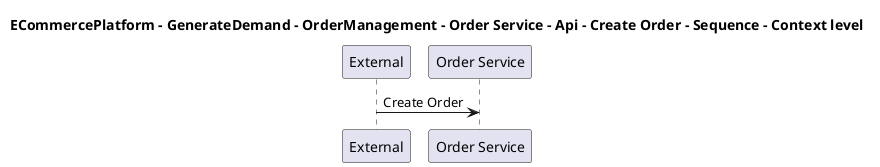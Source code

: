 @startuml

title ECommercePlatform - GenerateDemand - OrderManagement - Order Service - Api - Create Order - Sequence - Context level

participant "External" as C4InterFlow.SoftwareSystems.ExternalSystem
participant "Order Service" as ECommercePlatform.GenerateDemand.OrderManagement.SoftwareSystems.OrderService

C4InterFlow.SoftwareSystems.ExternalSystem -> ECommercePlatform.GenerateDemand.OrderManagement.SoftwareSystems.OrderService : Create Order


@enduml
